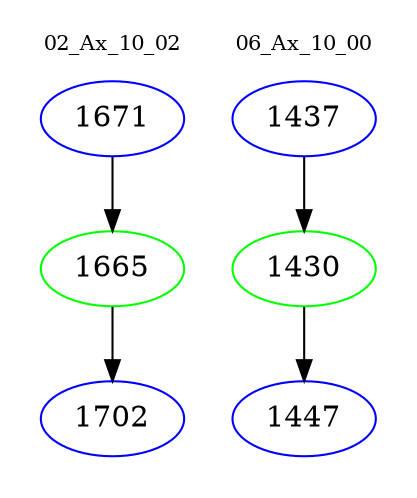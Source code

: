 digraph{
subgraph cluster_0 {
color = white
label = "02_Ax_10_02";
fontsize=10;
T0_1671 [label="1671", color="blue"]
T0_1671 -> T0_1665 [color="black"]
T0_1665 [label="1665", color="green"]
T0_1665 -> T0_1702 [color="black"]
T0_1702 [label="1702", color="blue"]
}
subgraph cluster_1 {
color = white
label = "06_Ax_10_00";
fontsize=10;
T1_1437 [label="1437", color="blue"]
T1_1437 -> T1_1430 [color="black"]
T1_1430 [label="1430", color="green"]
T1_1430 -> T1_1447 [color="black"]
T1_1447 [label="1447", color="blue"]
}
}
